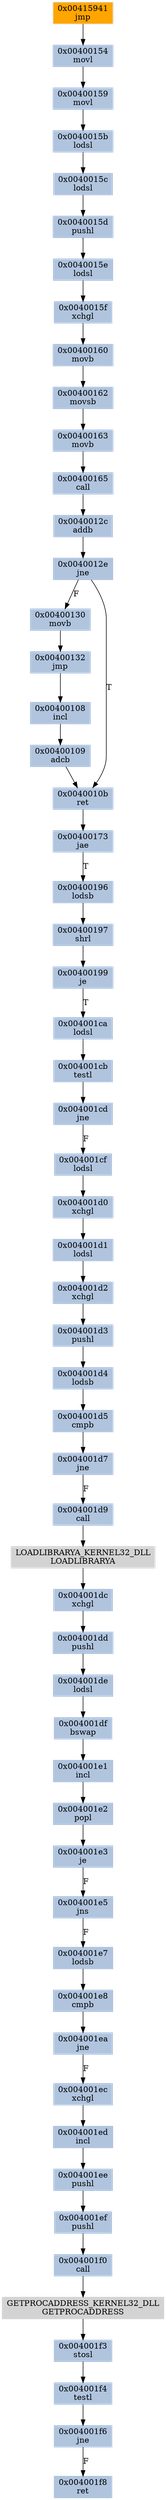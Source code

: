 strict digraph G {
	graph [bgcolor=transparent,
		name=G
	];
	node [color=lightsteelblue,
		fillcolor=lightsteelblue,
		shape=rectangle,
		style=filled
	];
	"0x00400108"	[label="0x00400108
incl"];
	"0x00400109"	[label="0x00400109
adcb"];
	"0x00400108" -> "0x00400109"	[color="#000000"];
	"0x004001f3"	[label="0x004001f3
stosl"];
	"0x004001f4"	[label="0x004001f4
testl"];
	"0x004001f3" -> "0x004001f4"	[color="#000000"];
	"0x004001d4"	[label="0x004001d4
lodsb"];
	"0x004001d5"	[label="0x004001d5
cmpb"];
	"0x004001d4" -> "0x004001d5"	[color="#000000"];
	"0x004001e3"	[label="0x004001e3
je"];
	"0x004001e5"	[label="0x004001e5
jns"];
	"0x004001e3" -> "0x004001e5"	[color="#000000",
		label=F];
	"0x004001f6"	[label="0x004001f6
jne"];
	"0x004001f8"	[label="0x004001f8
ret"];
	"0x004001f6" -> "0x004001f8"	[color="#000000",
		label=F];
	"0x004001d9"	[label="0x004001d9
call"];
	LOADLIBRARYA_KERNEL32_DLL	[color=lightgrey,
		fillcolor=lightgrey,
		label="LOADLIBRARYA_KERNEL32_DLL
LOADLIBRARYA"];
	"0x004001d9" -> LOADLIBRARYA_KERNEL32_DLL	[color="#000000"];
	"0x00400163"	[label="0x00400163
movb"];
	"0x00400165"	[label="0x00400165
call"];
	"0x00400163" -> "0x00400165"	[color="#000000"];
	"0x004001ca"	[label="0x004001ca
lodsl"];
	"0x004001cb"	[label="0x004001cb
testl"];
	"0x004001ca" -> "0x004001cb"	[color="#000000"];
	"0x00400196"	[label="0x00400196
lodsb"];
	"0x00400197"	[label="0x00400197
shrl"];
	"0x00400196" -> "0x00400197"	[color="#000000"];
	"0x00400160"	[label="0x00400160
movb"];
	"0x00400162"	[label="0x00400162
movsb"];
	"0x00400160" -> "0x00400162"	[color="#000000"];
	"0x004001ef"	[label="0x004001ef
pushl"];
	"0x004001f0"	[label="0x004001f0
call"];
	"0x004001ef" -> "0x004001f0"	[color="#000000"];
	"0x004001de"	[label="0x004001de
lodsl"];
	"0x004001df"	[label="0x004001df
bswap"];
	"0x004001de" -> "0x004001df"	[color="#000000"];
	"0x00400132"	[label="0x00400132
jmp"];
	"0x00400132" -> "0x00400108"	[color="#000000"];
	"0x0040015b"	[label="0x0040015b
lodsl"];
	"0x0040015c"	[label="0x0040015c
lodsl"];
	"0x0040015b" -> "0x0040015c"	[color="#000000"];
	"0x0040012e"	[label="0x0040012e
jne"];
	"0x00400130"	[label="0x00400130
movb"];
	"0x0040012e" -> "0x00400130"	[color="#000000",
		label=F];
	"0x0040010b"	[label="0x0040010b
ret"];
	"0x0040012e" -> "0x0040010b"	[color="#000000",
		label=T];
	"0x004001e1"	[label="0x004001e1
incl"];
	"0x004001df" -> "0x004001e1"	[color="#000000"];
	"0x004001d1"	[label="0x004001d1
lodsl"];
	"0x004001d2"	[label="0x004001d2
xchgl"];
	"0x004001d1" -> "0x004001d2"	[color="#000000"];
	"0x0040012c"	[label="0x0040012c
addb"];
	"0x00400165" -> "0x0040012c"	[color="#000000"];
	"0x004001d3"	[label="0x004001d3
pushl"];
	"0x004001d2" -> "0x004001d3"	[color="#000000"];
	"0x004001e8"	[label="0x004001e8
cmpb"];
	"0x004001ea"	[label="0x004001ea
jne"];
	"0x004001e8" -> "0x004001ea"	[color="#000000"];
	"0x004001d7"	[label="0x004001d7
jne"];
	"0x004001d7" -> "0x004001d9"	[color="#000000",
		label=F];
	"0x004001e7"	[label="0x004001e7
lodsb"];
	"0x004001e7" -> "0x004001e8"	[color="#000000"];
	"0x004001cf"	[label="0x004001cf
lodsl"];
	"0x004001d0"	[label="0x004001d0
xchgl"];
	"0x004001cf" -> "0x004001d0"	[color="#000000"];
	"0x0040015e"	[label="0x0040015e
lodsl"];
	"0x0040015f"	[label="0x0040015f
xchgl"];
	"0x0040015e" -> "0x0040015f"	[color="#000000"];
	"0x004001d3" -> "0x004001d4"	[color="#000000"];
	"0x004001dc"	[label="0x004001dc
xchgl"];
	"0x004001dd"	[label="0x004001dd
pushl"];
	"0x004001dc" -> "0x004001dd"	[color="#000000"];
	"0x0040015d"	[label="0x0040015d
pushl"];
	"0x0040015c" -> "0x0040015d"	[color="#000000"];
	"0x00400130" -> "0x00400132"	[color="#000000"];
	"0x004001ec"	[label="0x004001ec
xchgl"];
	"0x004001ed"	[label="0x004001ed
incl"];
	"0x004001ec" -> "0x004001ed"	[color="#000000"];
	"0x00400173"	[label="0x00400173
jae"];
	"0x0040010b" -> "0x00400173"	[color="#000000"];
	"0x00400159"	[label="0x00400159
movl"];
	"0x00400159" -> "0x0040015b"	[color="#000000"];
	"0x00415941"	[color=lightgrey,
		fillcolor=orange,
		label="0x00415941
jmp"];
	"0x00400154"	[label="0x00400154
movl"];
	"0x00415941" -> "0x00400154"	[color="#000000"];
	GETPROCADDRESS_KERNEL32_DLL	[color=lightgrey,
		fillcolor=lightgrey,
		label="GETPROCADDRESS_KERNEL32_DLL
GETPROCADDRESS"];
	"0x004001f0" -> GETPROCADDRESS_KERNEL32_DLL	[color="#000000"];
	"0x004001d0" -> "0x004001d1"	[color="#000000"];
	"0x004001cd"	[label="0x004001cd
jne"];
	"0x004001cd" -> "0x004001cf"	[color="#000000",
		label=F];
	"0x004001e2"	[label="0x004001e2
popl"];
	"0x004001e1" -> "0x004001e2"	[color="#000000"];
	"0x00400173" -> "0x00400196"	[color="#000000",
		label=T];
	"0x0040015d" -> "0x0040015e"	[color="#000000"];
	"0x004001ea" -> "0x004001ec"	[color="#000000",
		label=F];
	GETPROCADDRESS_KERNEL32_DLL -> "0x004001f3"	[color="#000000"];
	"0x004001d5" -> "0x004001d7"	[color="#000000"];
	"0x004001cb" -> "0x004001cd"	[color="#000000"];
	"0x00400109" -> "0x0040010b"	[color="#000000"];
	"0x004001ee"	[label="0x004001ee
pushl"];
	"0x004001ed" -> "0x004001ee"	[color="#000000"];
	"0x0040015f" -> "0x00400160"	[color="#000000"];
	LOADLIBRARYA_KERNEL32_DLL -> "0x004001dc"	[color="#000000"];
	"0x00400199"	[label="0x00400199
je"];
	"0x00400197" -> "0x00400199"	[color="#000000"];
	"0x004001dd" -> "0x004001de"	[color="#000000"];
	"0x00400154" -> "0x00400159"	[color="#000000"];
	"0x00400199" -> "0x004001ca"	[color="#000000",
		label=T];
	"0x004001e2" -> "0x004001e3"	[color="#000000"];
	"0x004001f4" -> "0x004001f6"	[color="#000000"];
	"0x004001ee" -> "0x004001ef"	[color="#000000"];
	"0x00400162" -> "0x00400163"	[color="#000000"];
	"0x004001e5" -> "0x004001e7"	[color="#000000",
		label=F];
	"0x0040012c" -> "0x0040012e"	[color="#000000"];
}
